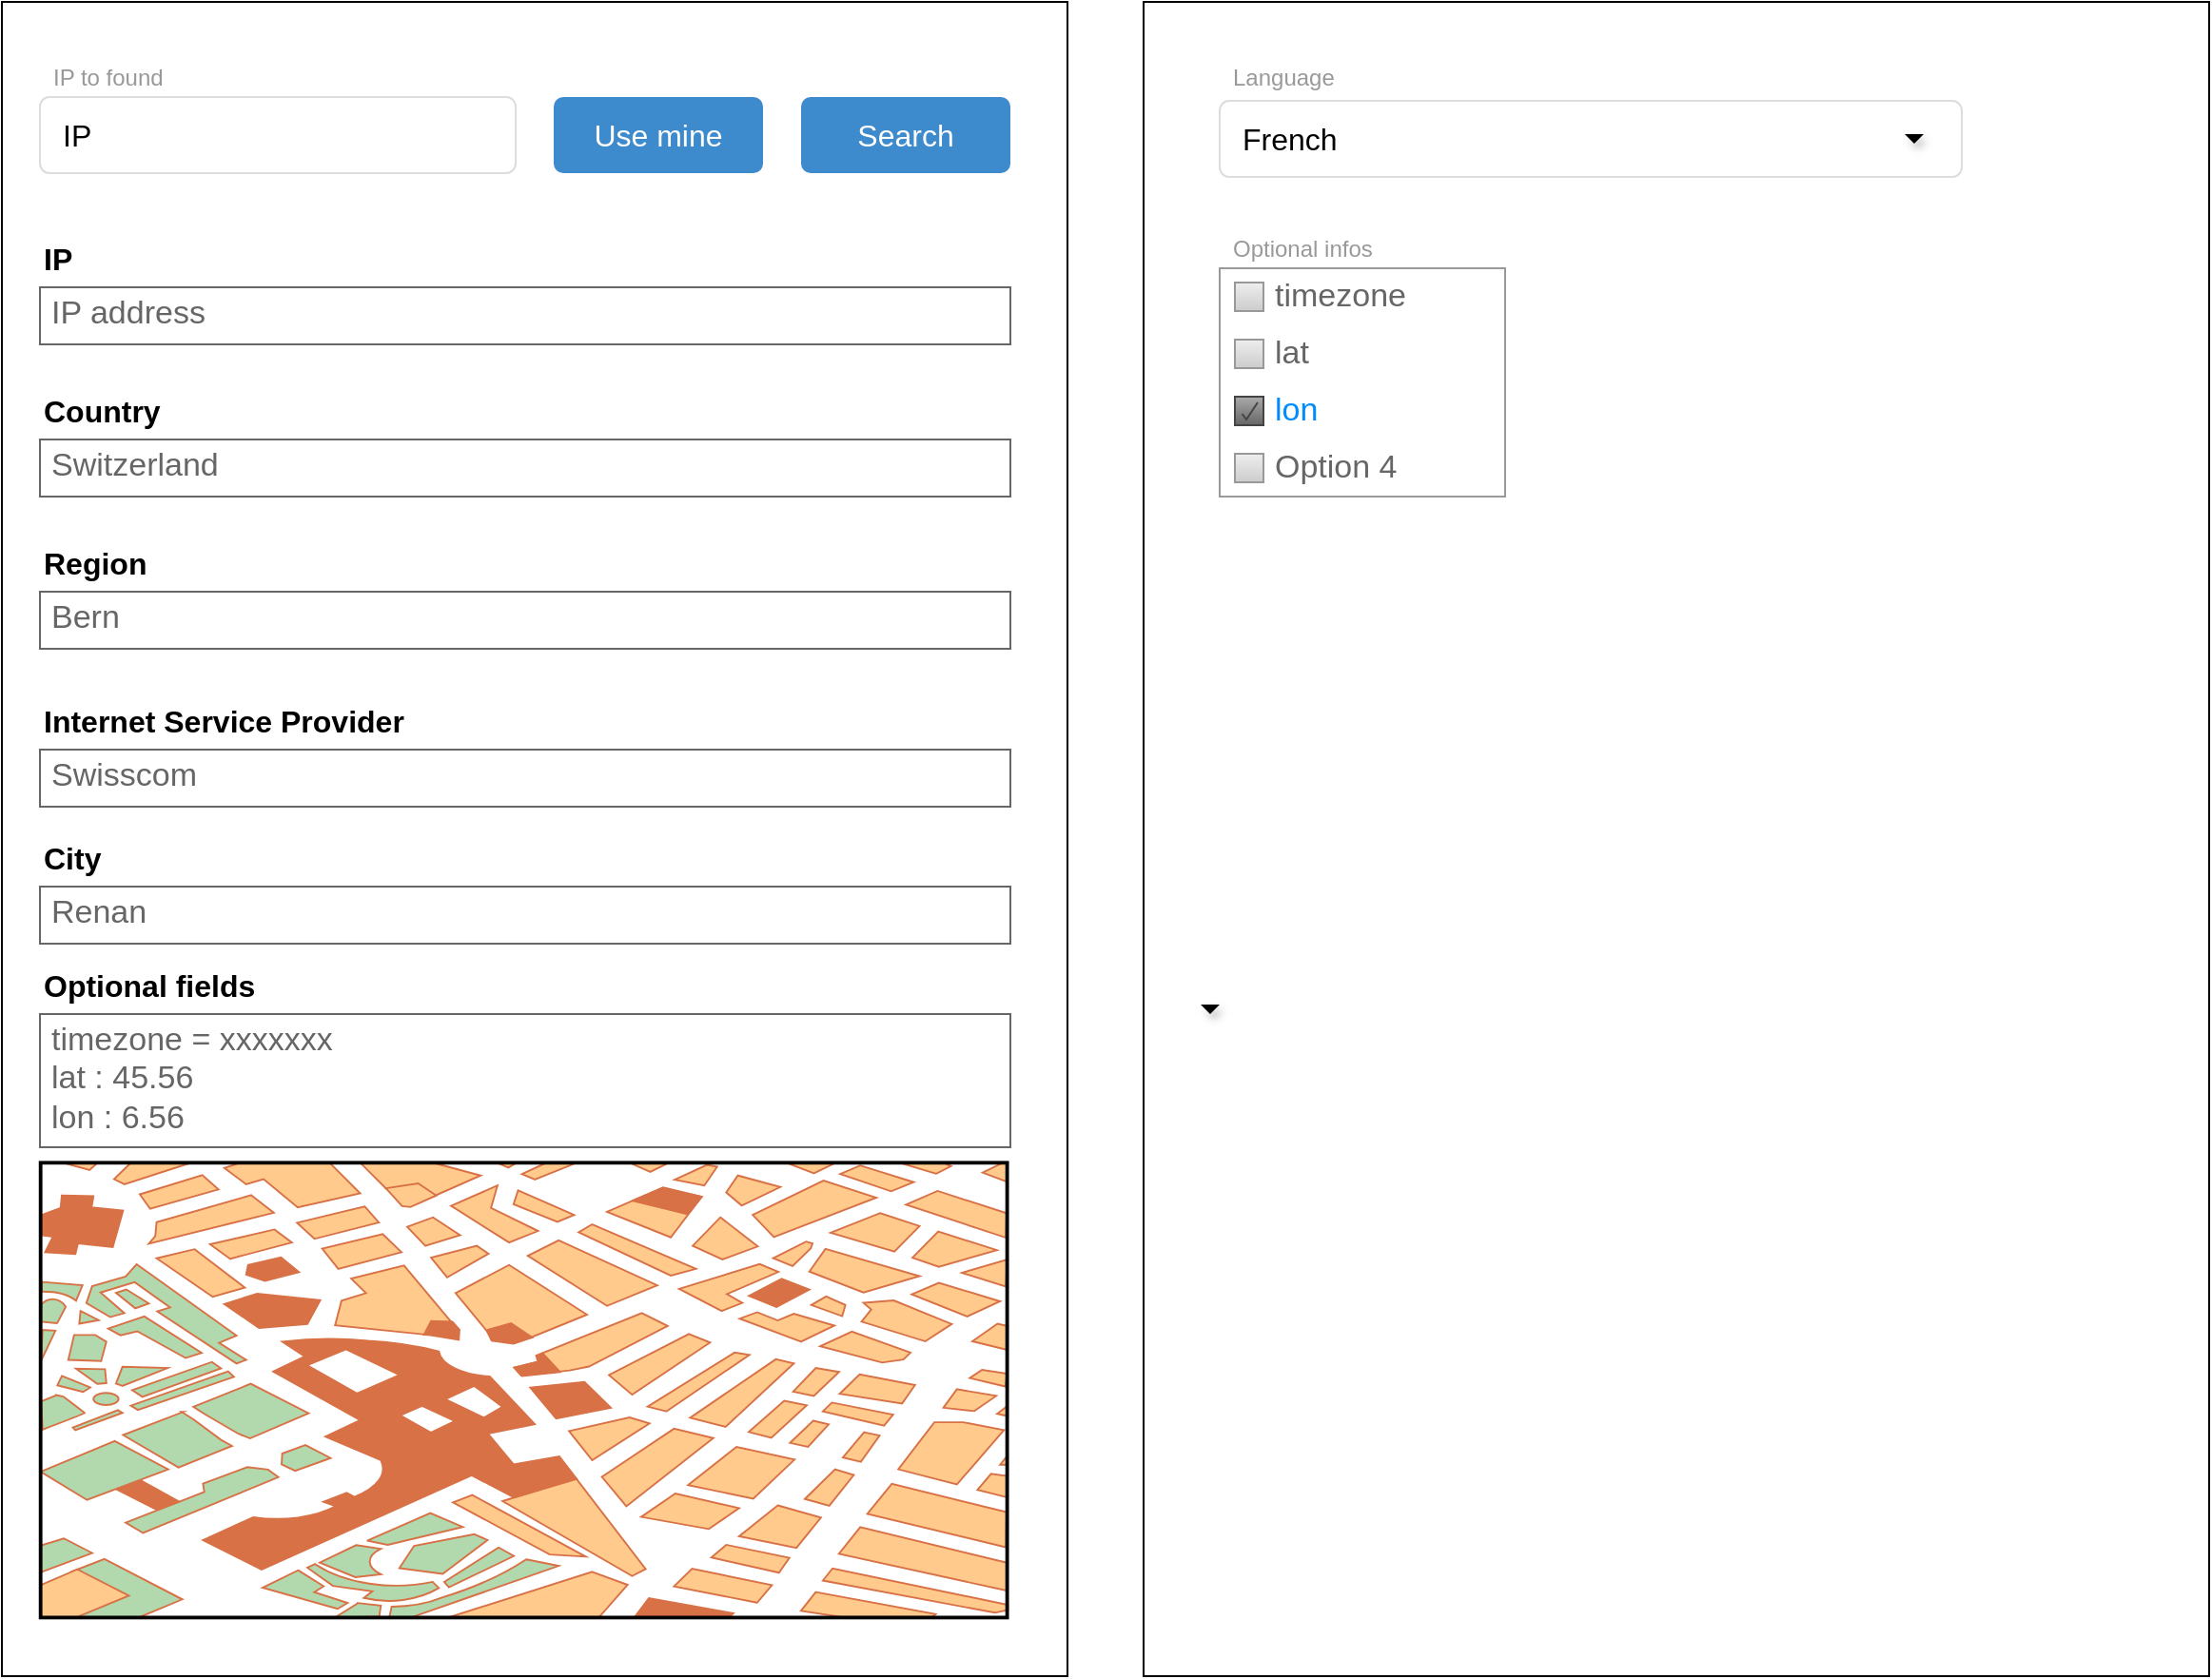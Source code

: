 <mxfile version="12.6.5" type="device" pages="2"><diagram name="Main" id="c9db0220-8083-56f3-ca83-edcdcd058819"><mxGraphModel dx="905" dy="772" grid="1" gridSize="10" guides="1" tooltips="1" connect="1" arrows="1" fold="1" page="1" pageScale="1.5" pageWidth="826" pageHeight="1169" background="#ffffff" math="0" shadow="0"><root><mxCell id="0" style=";html=1;"/><mxCell id="1" style=";html=1;" parent="0"/><mxCell id="iF-SPQQ1j8wXZFwUFoBU-14" value="" style="whiteSpace=wrap;html=1;" parent="1" vertex="1"><mxGeometry x="640" y="40" width="560" height="880" as="geometry"/></mxCell><mxCell id="iF-SPQQ1j8wXZFwUFoBU-2" value="" style="whiteSpace=wrap;html=1;" parent="1" vertex="1"><mxGeometry x="40" y="40" width="560" height="880" as="geometry"/></mxCell><mxCell id="3d76a8aef4d5c911-28" value="Language" style="html=1;shadow=0;dashed=0;shape=mxgraph.bootstrap.rect;strokeColor=none;fillColor=none;fontColor=#999999;align=left;spacingLeft=5;whiteSpace=wrap;rounded=0;" parent="1" vertex="1"><mxGeometry x="680" y="70" width="200" height="20" as="geometry"/></mxCell><mxCell id="3d76a8aef4d5c911-33" value="" style="shape=triangle;strokeColor=none;fillColor=#000000;direction=south;rounded=0;shadow=1;fontSize=12;fontColor=#000000;align=center;html=1;" parent="1" vertex="1"><mxGeometry x="670" y="567" width="10" height="5" as="geometry"/></mxCell><mxCell id="3d76a8aef4d5c911-51" value="Search" style="html=1;shadow=0;dashed=0;shape=mxgraph.bootstrap.rrect;align=center;rSize=5;strokeColor=none;fillColor=#3D8BCD;fontColor=#ffffff;fontSize=16;whiteSpace=wrap;rounded=0;" parent="1" vertex="1"><mxGeometry x="460" y="90" width="110" height="40" as="geometry"/></mxCell><mxCell id="iF-SPQQ1j8wXZFwUFoBU-5" value="" style="group" parent="1" vertex="1" connectable="0"><mxGeometry x="680" y="92" width="390" height="40" as="geometry"/></mxCell><mxCell id="3d76a8aef4d5c911-29" value="French" style="html=1;shadow=0;dashed=0;shape=mxgraph.bootstrap.rrect;rSize=5;strokeColor=#dddddd;align=left;spacingLeft=10;fontSize=16;whiteSpace=wrap;rounded=0;" parent="iF-SPQQ1j8wXZFwUFoBU-5" vertex="1"><mxGeometry width="390" height="40" as="geometry"/></mxCell><mxCell id="3d76a8aef4d5c911-30" value="" style="shape=triangle;strokeColor=none;fillColor=#000000;direction=south;rounded=0;shadow=1;fontSize=12;fontColor=#000000;align=center;html=1;" parent="iF-SPQQ1j8wXZFwUFoBU-5" vertex="1"><mxGeometry x="360" y="17.5" width="10" height="5" as="geometry"/></mxCell><mxCell id="iF-SPQQ1j8wXZFwUFoBU-6" value="IP to found" style="html=1;shadow=0;dashed=0;shape=mxgraph.bootstrap.rect;strokeColor=none;fillColor=none;fontColor=#999999;align=left;spacingLeft=5;whiteSpace=wrap;rounded=0;" parent="1" vertex="1"><mxGeometry x="60" y="70" width="200" height="20" as="geometry"/></mxCell><mxCell id="iF-SPQQ1j8wXZFwUFoBU-7" value="IP" style="html=1;shadow=0;dashed=0;shape=mxgraph.bootstrap.rrect;rSize=5;strokeColor=#dddddd;;align=left;spacingLeft=10;fontSize=16;whiteSpace=wrap;rounded=0;" parent="1" vertex="1"><mxGeometry x="60" y="90" width="250" height="40" as="geometry"/></mxCell><mxCell id="iF-SPQQ1j8wXZFwUFoBU-8" value="" style="verticalLabelPosition=bottom;shadow=0;dashed=0;align=center;html=1;verticalAlign=top;strokeWidth=1;shape=mxgraph.mockup.misc.map;" parent="1" vertex="1"><mxGeometry x="60" y="650" width="510" height="240" as="geometry"/></mxCell><mxCell id="iF-SPQQ1j8wXZFwUFoBU-9" value="" style="strokeWidth=1;shadow=0;dashed=0;align=center;html=1;shape=mxgraph.mockup.forms.rrect;rSize=0;strokeColor=#999999;fillColor=#ffffff;recursiveResize=0;" parent="1" vertex="1"><mxGeometry x="680" y="180" width="150" height="120" as="geometry"/></mxCell><mxCell id="iF-SPQQ1j8wXZFwUFoBU-10" value="timezone" style="strokeWidth=1;shadow=0;dashed=0;align=center;html=1;shape=mxgraph.mockup.forms.rrect;rSize=0;fillColor=#eeeeee;strokeColor=#999999;gradientColor=#cccccc;align=left;spacingLeft=4;fontSize=17;fontColor=#666666;labelPosition=right;" parent="iF-SPQQ1j8wXZFwUFoBU-9" vertex="1"><mxGeometry x="8" y="7.5" width="15" height="15" as="geometry"/></mxCell><mxCell id="iF-SPQQ1j8wXZFwUFoBU-11" value="lat" style="strokeWidth=1;shadow=0;dashed=0;align=center;html=1;shape=mxgraph.mockup.forms.rrect;rSize=0;fillColor=#eeeeee;strokeColor=#999999;gradientColor=#cccccc;align=left;spacingLeft=4;fontSize=17;fontColor=#666666;labelPosition=right;" parent="iF-SPQQ1j8wXZFwUFoBU-9" vertex="1"><mxGeometry x="8" y="37.5" width="15" height="15" as="geometry"/></mxCell><mxCell id="iF-SPQQ1j8wXZFwUFoBU-12" value="lon" style="strokeWidth=1;shadow=0;dashed=0;align=center;html=1;shape=mxgraph.mockup.forms.checkbox;rSize=0;resizable=0;fillColor=#aaaaaa;strokeColor=#444444;gradientColor=#666666;align=left;spacingLeft=4;fontSize=17;fontColor=#008cff;labelPosition=right;" parent="iF-SPQQ1j8wXZFwUFoBU-9" vertex="1"><mxGeometry x="8" y="67.5" width="15" height="15" as="geometry"/></mxCell><mxCell id="iF-SPQQ1j8wXZFwUFoBU-13" value="Option 4" style="strokeWidth=1;shadow=0;dashed=0;align=center;html=1;shape=mxgraph.mockup.forms.rrect;rSize=0;fillColor=#eeeeee;strokeColor=#999999;gradientColor=#cccccc;align=left;spacingLeft=4;fontSize=17;fontColor=#666666;labelPosition=right;" parent="iF-SPQQ1j8wXZFwUFoBU-9" vertex="1"><mxGeometry x="8" y="97.5" width="15" height="15" as="geometry"/></mxCell><mxCell id="iF-SPQQ1j8wXZFwUFoBU-17" value="Optional infos" style="html=1;shadow=0;dashed=0;shape=mxgraph.bootstrap.rect;strokeColor=none;fillColor=none;fontColor=#999999;align=left;spacingLeft=5;whiteSpace=wrap;rounded=0;" parent="1" vertex="1"><mxGeometry x="680" y="160" width="200" height="20" as="geometry"/></mxCell><mxCell id="iF-SPQQ1j8wXZFwUFoBU-22" value="Switzerland" style="strokeWidth=1;shadow=0;dashed=0;align=center;html=1;shape=mxgraph.mockup.text.textBox;fontColor=#666666;align=left;fontSize=17;spacingLeft=4;spacingTop=-3;strokeColor=#666666;mainText=" parent="1" vertex="1"><mxGeometry x="60" y="270" width="510" height="30" as="geometry"/></mxCell><mxCell id="iF-SPQQ1j8wXZFwUFoBU-23" value="Country" style="text;strokeColor=none;fillColor=none;html=1;fontSize=16;fontStyle=1;verticalAlign=middle;align=left;" parent="1" vertex="1"><mxGeometry x="60" y="240" width="70" height="30" as="geometry"/></mxCell><mxCell id="iF-SPQQ1j8wXZFwUFoBU-26" value="IP&amp;nbsp;" style="text;strokeColor=none;fillColor=none;html=1;fontSize=16;fontStyle=1;verticalAlign=middle;align=left;" parent="1" vertex="1"><mxGeometry x="60" y="160" width="70" height="30" as="geometry"/></mxCell><mxCell id="iF-SPQQ1j8wXZFwUFoBU-27" value="IP address" style="strokeWidth=1;shadow=0;dashed=0;align=center;html=1;shape=mxgraph.mockup.text.textBox;fontColor=#666666;align=left;fontSize=17;spacingLeft=4;spacingTop=-3;strokeColor=#666666;mainText=" parent="1" vertex="1"><mxGeometry x="60" y="190" width="510" height="30" as="geometry"/></mxCell><mxCell id="iF-SPQQ1j8wXZFwUFoBU-28" value="Region" style="text;strokeColor=none;fillColor=none;html=1;fontSize=16;fontStyle=1;verticalAlign=middle;align=left;" parent="1" vertex="1"><mxGeometry x="60" y="320" width="70" height="30" as="geometry"/></mxCell><mxCell id="iF-SPQQ1j8wXZFwUFoBU-29" value="Bern" style="strokeWidth=1;shadow=0;dashed=0;align=center;html=1;shape=mxgraph.mockup.text.textBox;fontColor=#666666;align=left;fontSize=17;spacingLeft=4;spacingTop=-3;strokeColor=#666666;mainText=" parent="1" vertex="1"><mxGeometry x="60" y="350" width="510" height="30" as="geometry"/></mxCell><mxCell id="iF-SPQQ1j8wXZFwUFoBU-30" value="Internet Service Provider" style="text;strokeColor=none;fillColor=none;html=1;fontSize=16;fontStyle=1;verticalAlign=middle;align=left;" parent="1" vertex="1"><mxGeometry x="60" y="403" width="210" height="30" as="geometry"/></mxCell><mxCell id="iF-SPQQ1j8wXZFwUFoBU-31" value="Swisscom" style="strokeWidth=1;shadow=0;dashed=0;align=center;html=1;shape=mxgraph.mockup.text.textBox;fontColor=#666666;align=left;fontSize=17;spacingLeft=4;spacingTop=-3;strokeColor=#666666;mainText=" parent="1" vertex="1"><mxGeometry x="60" y="433" width="510" height="30" as="geometry"/></mxCell><mxCell id="iF-SPQQ1j8wXZFwUFoBU-32" value="Renan" style="strokeWidth=1;shadow=0;dashed=0;align=center;html=1;shape=mxgraph.mockup.text.textBox;fontColor=#666666;align=left;fontSize=17;spacingLeft=4;spacingTop=-3;strokeColor=#666666;mainText=" parent="1" vertex="1"><mxGeometry x="60" y="505" width="510" height="30" as="geometry"/></mxCell><mxCell id="iF-SPQQ1j8wXZFwUFoBU-33" value="City" style="text;strokeColor=none;fillColor=none;html=1;fontSize=16;fontStyle=1;verticalAlign=middle;align=left;" parent="1" vertex="1"><mxGeometry x="60" y="475" width="70" height="30" as="geometry"/></mxCell><mxCell id="iF-SPQQ1j8wXZFwUFoBU-36" value="Optional fields" style="text;strokeColor=none;fillColor=none;html=1;fontSize=16;fontStyle=1;verticalAlign=middle;align=left;" parent="1" vertex="1"><mxGeometry x="60" y="542" width="70" height="30" as="geometry"/></mxCell><mxCell id="iF-SPQQ1j8wXZFwUFoBU-37" value="timezone = xxxxxxx&lt;br&gt;lat : 45.56&lt;br&gt;lon : 6.56" style="strokeWidth=1;shadow=0;dashed=0;align=center;html=1;shape=mxgraph.mockup.text.textBox;fontColor=#666666;align=left;fontSize=17;spacingLeft=4;spacingTop=-3;strokeColor=#666666;mainText=;verticalAlign=top;" parent="1" vertex="1"><mxGeometry x="60" y="572" width="510" height="70" as="geometry"/></mxCell><mxCell id="bhv2AyiINmXjDWv418P2-1" value="Use mine" style="html=1;shadow=0;dashed=0;shape=mxgraph.bootstrap.rrect;align=center;rSize=5;strokeColor=none;fillColor=#3D8BCD;fontColor=#ffffff;fontSize=16;whiteSpace=wrap;rounded=0;" vertex="1" parent="1"><mxGeometry x="330" y="90" width="110" height="40" as="geometry"/></mxCell></root></mxGraphModel></diagram><diagram name="See on map" id="SGVzEGGeZB_XWXP6dEPT"><mxGraphModel dx="1086" dy="926" grid="1" gridSize="10" guides="1" tooltips="1" connect="1" arrows="1" fold="1" page="1" pageScale="1.5" pageWidth="826" pageHeight="1169" background="#ffffff" math="0" shadow="0"><root><mxCell id="t20nEDCH5OUzPvJQF7YA-0" style=";html=1;"/><mxCell id="t20nEDCH5OUzPvJQF7YA-1" style=";html=1;" parent="t20nEDCH5OUzPvJQF7YA-0"/><mxCell id="t20nEDCH5OUzPvJQF7YA-3" value="" style="whiteSpace=wrap;html=1;" vertex="1" parent="t20nEDCH5OUzPvJQF7YA-1"><mxGeometry x="35" y="30" width="560" height="880" as="geometry"/></mxCell><mxCell id="t20nEDCH5OUzPvJQF7YA-5" value="" style="shape=triangle;strokeColor=none;fillColor=#000000;direction=south;rounded=0;shadow=1;fontSize=12;fontColor=#000000;align=center;html=1;" vertex="1" parent="t20nEDCH5OUzPvJQF7YA-1"><mxGeometry x="670" y="567" width="10" height="5" as="geometry"/></mxCell><mxCell id="t20nEDCH5OUzPvJQF7YA-6" value="Back" style="html=1;shadow=0;dashed=0;shape=mxgraph.bootstrap.rrect;align=center;rSize=5;strokeColor=none;fillColor=#3D8BCD;fontColor=#ffffff;fontSize=16;whiteSpace=wrap;rounded=0;" vertex="1" parent="t20nEDCH5OUzPvJQF7YA-1"><mxGeometry x="60" y="60" width="110" height="40" as="geometry"/></mxCell><mxCell id="t20nEDCH5OUzPvJQF7YA-12" value="" style="verticalLabelPosition=bottom;shadow=0;dashed=0;align=center;html=1;verticalAlign=top;strokeWidth=1;shape=mxgraph.mockup.misc.map;" vertex="1" parent="t20nEDCH5OUzPvJQF7YA-1"><mxGeometry x="60" y="380" width="510" height="510" as="geometry"/></mxCell><mxCell id="t20nEDCH5OUzPvJQF7YA-21" value="IP&amp;nbsp;" style="text;strokeColor=none;fillColor=none;html=1;fontSize=16;fontStyle=1;verticalAlign=middle;align=left;" vertex="1" parent="t20nEDCH5OUzPvJQF7YA-1"><mxGeometry x="60" y="160" width="70" height="30" as="geometry"/></mxCell><mxCell id="t20nEDCH5OUzPvJQF7YA-22" value="IP address" style="strokeWidth=1;shadow=0;dashed=0;align=center;html=1;shape=mxgraph.mockup.text.textBox;fontColor=#666666;align=left;fontSize=17;spacingLeft=4;spacingTop=-3;strokeColor=#666666;mainText=" vertex="1" parent="t20nEDCH5OUzPvJQF7YA-1"><mxGeometry x="60" y="190" width="510" height="30" as="geometry"/></mxCell><mxCell id="vlXUUbE9nI537_mkoz3V-0" value="timezone = xxxxxxx&lt;br&gt;lat : 45.56&lt;br&gt;lon : 6.56" style="strokeWidth=1;shadow=0;dashed=0;align=center;html=1;shape=mxgraph.mockup.text.textBox;fontColor=#666666;align=left;fontSize=17;spacingLeft=4;spacingTop=-3;strokeColor=#666666;mainText=;verticalAlign=top;" vertex="1" parent="t20nEDCH5OUzPvJQF7YA-1"><mxGeometry x="60" y="280" width="510" height="70" as="geometry"/></mxCell><mxCell id="vlXUUbE9nI537_mkoz3V-1" value="Location" style="text;strokeColor=none;fillColor=none;html=1;fontSize=16;fontStyle=1;verticalAlign=middle;align=left;" vertex="1" parent="t20nEDCH5OUzPvJQF7YA-1"><mxGeometry x="60" y="250" width="70" height="30" as="geometry"/></mxCell></root></mxGraphModel></diagram></mxfile>
